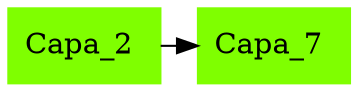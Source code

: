 digraph {
 rankdir=TB;
	NodeCapa_2->NodeCapa_7[constraint=false]; 
	NodeCapa_2[shape=box,style=filled,color=chartreuse1  , label = "Capa_2 "] 
	NodeCapa_7[shape=box,style=filled,color=chartreuse1  , label = "Capa_7 "] 
}
